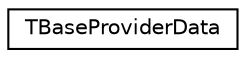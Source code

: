 digraph G
{
  edge [fontname="Helvetica",fontsize="10",labelfontname="Helvetica",labelfontsize="10"];
  node [fontname="Helvetica",fontsize="10",shape=record];
  rankdir="LR";
  Node1 [label="TBaseProviderData",height=0.2,width=0.4,color="black", fillcolor="white", style="filled",URL="$union_t_base_provider_data.html"];
}
